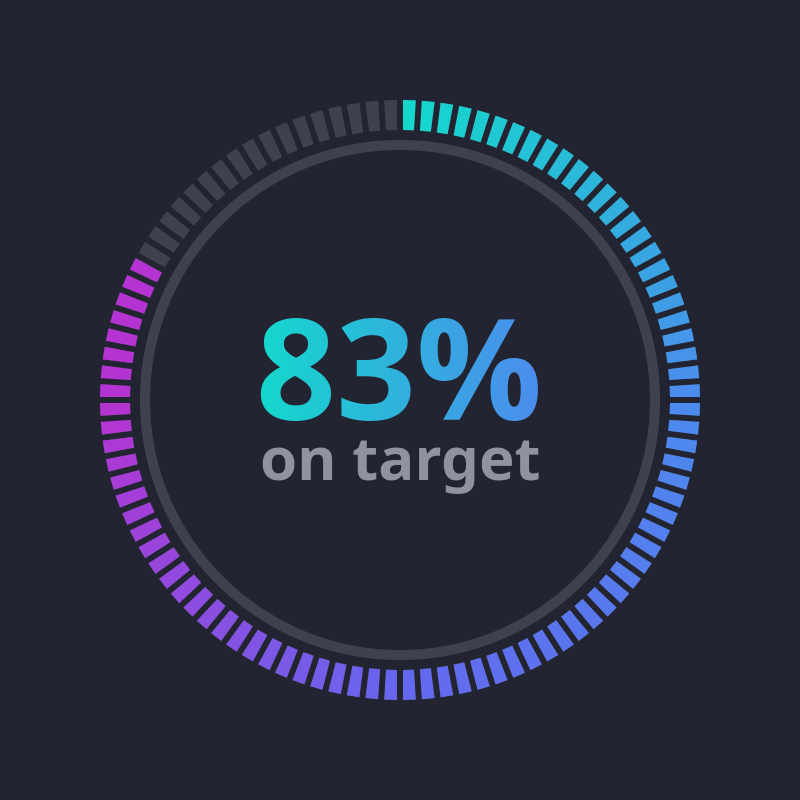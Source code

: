 {
  "$schema": "https://vega.github.io/schema/vega/v5.json",
  "width": 300,
  "height": 300,
  "padding": 50,
  "background": "#222431",
  "signals": [
    {
      "name": "textGradient",
      "update": "{gradient: 'linear', stops: [{offset: 0, color: '#14d8cc'}, {offset: 1, color: '#4c8bee'}]}"
    },
    {"name": "percent", "update": "83"}
  ],
  "data": [
    {
      "name": "back",
      "values": [],
      "transform": [
        {"type": "sequence", "start": 0, "stop": 100, "step": 1, "as": "val"},
        {"type": "formula", "expr": "1", "as": "t"},
        {
          "type": "pie",
          "field": "t",
          "startAngle": {"signal": "0"},
          "endAngle": {"signal": "2*PI"}
        }
      ]
    },
    {
      "name": "front",
      "values": [],
      "transform": [
        {
          "type": "sequence",
          "start": 0,
          "stop": {"signal": "percent"},
          "step": 1,
          "as": "val"
        },
        {"type": "formula", "expr": "1", "as": "t"},
        {
          "type": "pie",
          "field": "t",
          "startAngle": {"signal": "0"},
          "endAngle": {"signal": "((2*PI)/100)*percent"}
        }
      ]
    }
  ],
  "scales": [
    {
      "name": "color",
      "type": "linear",
      "domain": {"data": "back", "field": "val"},
      "range": ["#14d8cc", "#4c8bee", "#6567ee", "#b533d2", "#b533d2"]
    }
  ],
  "marks": [
    {
      "type": "arc",
      "from": {"data": "back"},
      "encode": {
        "enter": {
          "fill": {"value": "#3f424e"},
          "x": {"signal": "width / 2"},
          "y": {"signal": "height / 2"}
        },
        "update": {
          "startAngle": {"field": "startAngle"},
          "endAngle": {"field": "endAngle"},
          "padAngle": {"signal": "0.015"},
          "innerRadius": {"signal": "(width / 2)-15"},
          "outerRadius": {"signal": "width / 2"}
        }
      }
    },
    {
      "type": "arc",
      "from": {"data": "front"},
      "encode": {
        "enter": {
          "fill": {"scale": "color", "field": "val"},
          "x": {"signal": "width / 2"},
          "y": {"signal": "height / 2"}
        },
        "update": {
          "startAngle": {"field": "startAngle"},
          "endAngle": {"field": "endAngle"},
          "padAngle": {"signal": "0.015"},
          "innerRadius": {"signal": "(width / 2)-15"},
          "outerRadius": {"signal": "width / 2"}
        }
      }
    },
    {
      "type": "arc",
      "data": [{"a": 1}],
      "encode": {
        "enter": {
          "fill": {"value": "#3f424e"},
          "x": {"signal": "width / 2"},
          "y": {"signal": "height / 2"}
        },
        "update": {
          "startAngle": {"signal": "0"},
          "endAngle": {"signal": "2*PI"},
          "innerRadius": {"signal": "(width / 2)-25"},
          "outerRadius": {"signal": "(width / 2)-20"}
        }
      }
    },
    {
      "type": "text",
      "data": [{}],
      "encode": {
        "update": {
          "text": {"signal": "percent + '%'"},
          "align": {"value": "center"},
          "fontWeight": {"value": "bold"},
          "fill": {"signal": "textGradient"},
          "x": {"signal": "width /2"},
          "y": {"signal": "width /2"},
          "dy": {"value": 10},
          "fontSize": {"value": 70}
        }
      }
    },
    {
      "type": "text",
      "data": [{}],
      "encode": {
        "update": {
          "text": {"value": "on target"},
          "align": {"value": "center"},
          "fontWeight": {"value": "bold"},
          "fill": {"value": "#9092a1"},
          "x": {"signal": "width /2"},
          "y": {"signal": "width /2"},
          "dy": {"value": 40},
          "fontSize": {"value": 30}
        }
      }
    }
  ]
}